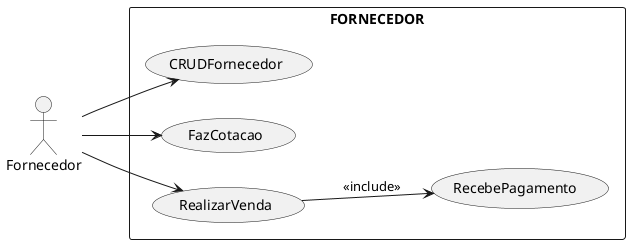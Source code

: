 @startuml
left to right direction
actor "Fornecedor" as Fornecedor
rectangle "FORNECEDOR"{
    usecase "CRUDFornecedor"as UC2
    usecase "FazCotacao" as UC5
    usecase "RealizarVenda" as UC8
    usecase "RecebePagamento " as UC7

}
Fornecedor --> UC2
Fornecedor --> UC5
Fornecedor --> UC8
UC8 --> UC7:<<include>>
@enduml